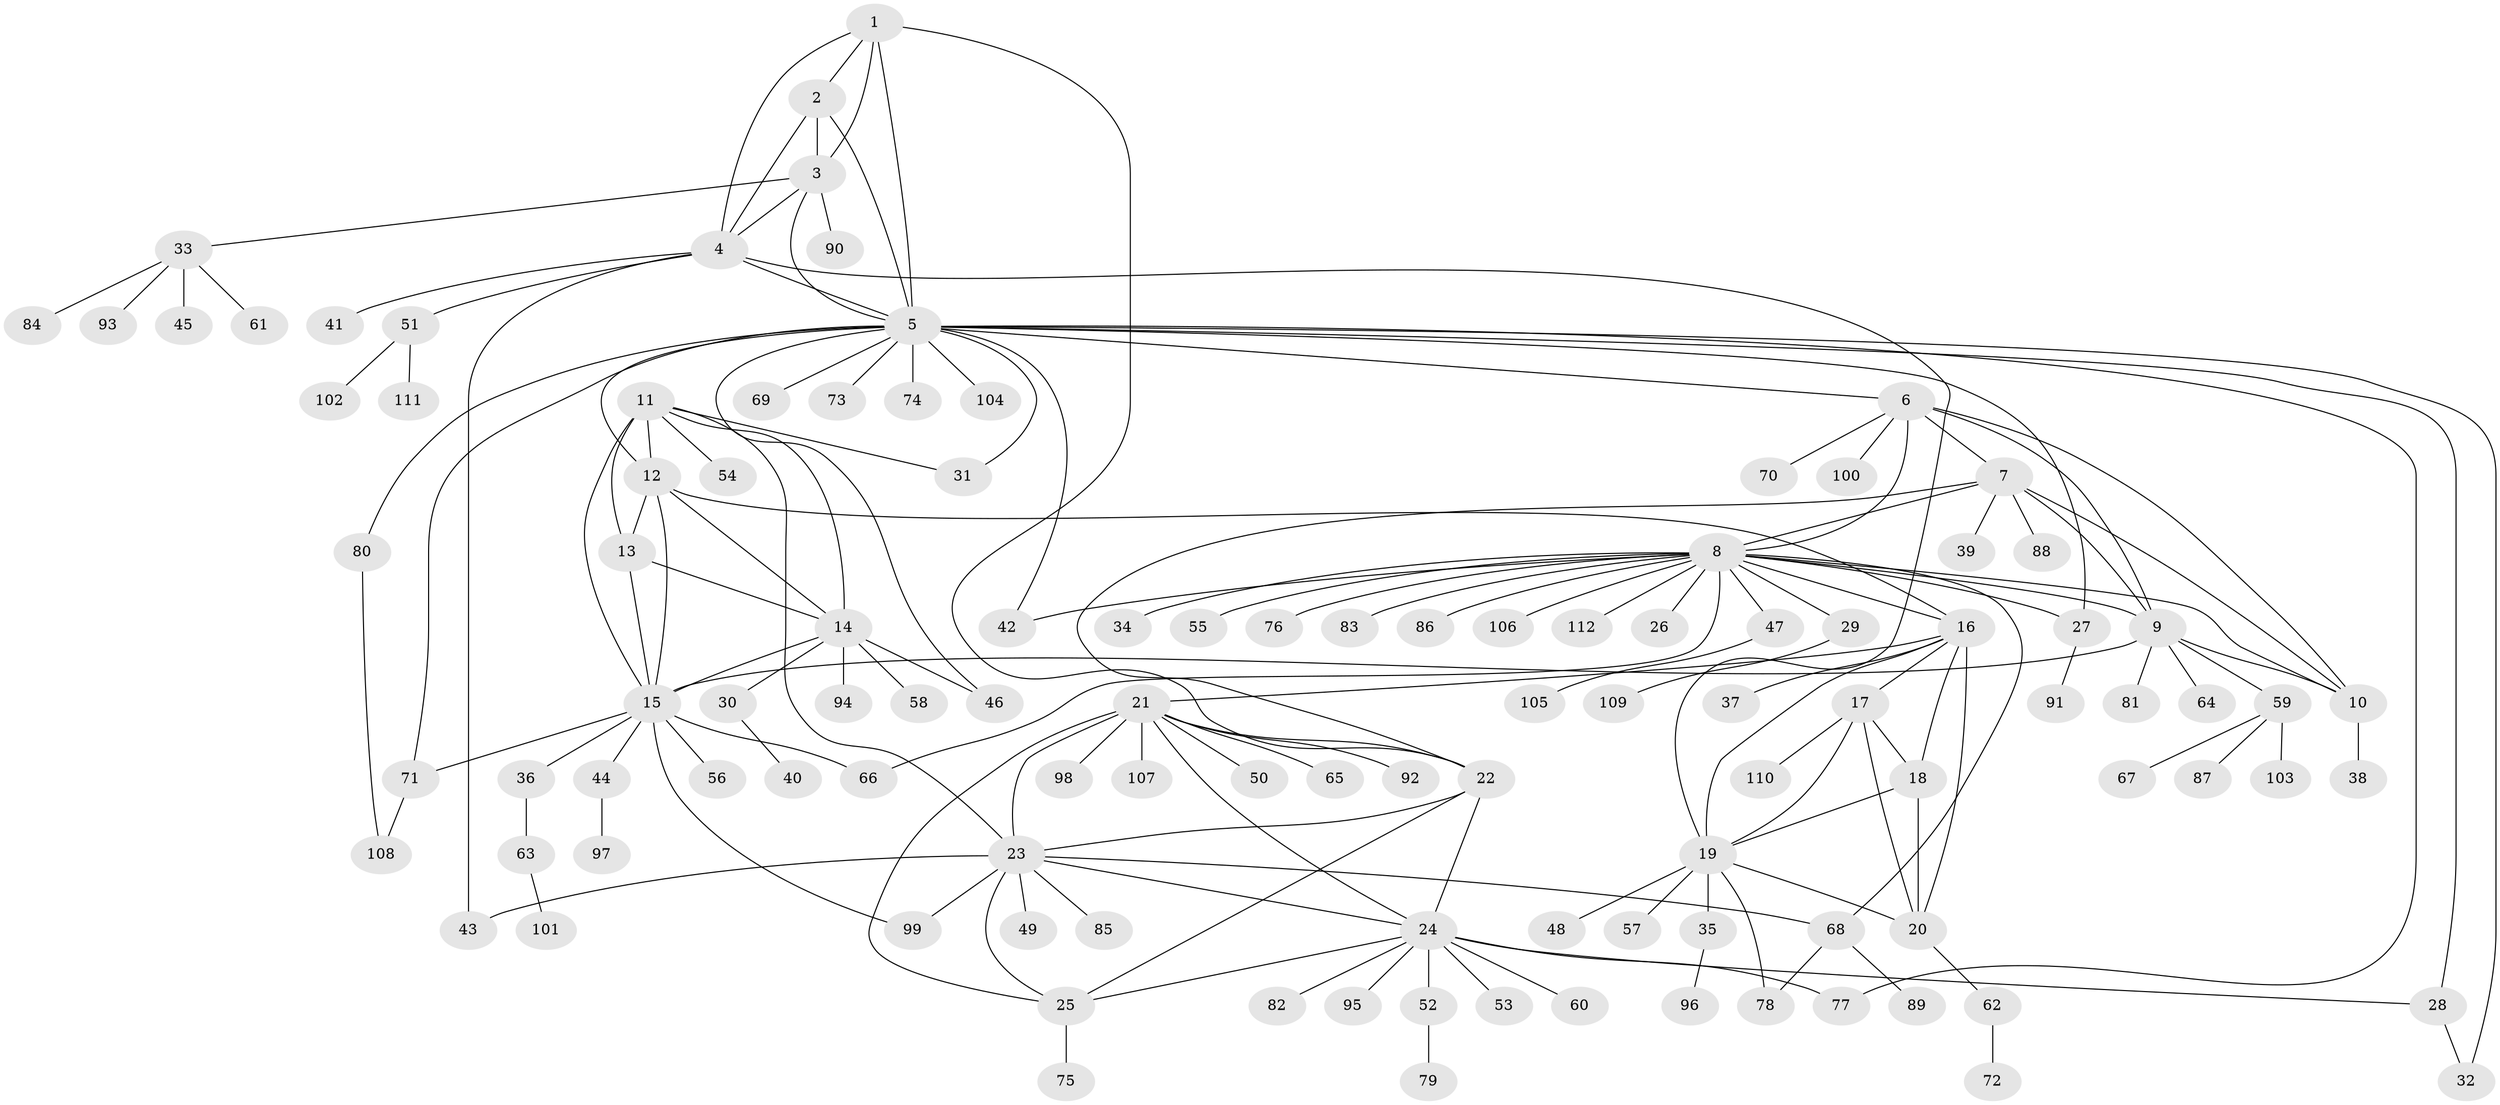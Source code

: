 // Generated by graph-tools (version 1.1) at 2025/11/02/27/25 16:11:34]
// undirected, 112 vertices, 161 edges
graph export_dot {
graph [start="1"]
  node [color=gray90,style=filled];
  1;
  2;
  3;
  4;
  5;
  6;
  7;
  8;
  9;
  10;
  11;
  12;
  13;
  14;
  15;
  16;
  17;
  18;
  19;
  20;
  21;
  22;
  23;
  24;
  25;
  26;
  27;
  28;
  29;
  30;
  31;
  32;
  33;
  34;
  35;
  36;
  37;
  38;
  39;
  40;
  41;
  42;
  43;
  44;
  45;
  46;
  47;
  48;
  49;
  50;
  51;
  52;
  53;
  54;
  55;
  56;
  57;
  58;
  59;
  60;
  61;
  62;
  63;
  64;
  65;
  66;
  67;
  68;
  69;
  70;
  71;
  72;
  73;
  74;
  75;
  76;
  77;
  78;
  79;
  80;
  81;
  82;
  83;
  84;
  85;
  86;
  87;
  88;
  89;
  90;
  91;
  92;
  93;
  94;
  95;
  96;
  97;
  98;
  99;
  100;
  101;
  102;
  103;
  104;
  105;
  106;
  107;
  108;
  109;
  110;
  111;
  112;
  1 -- 2;
  1 -- 3;
  1 -- 4;
  1 -- 5;
  1 -- 22;
  2 -- 3;
  2 -- 4;
  2 -- 5;
  3 -- 4;
  3 -- 5;
  3 -- 33;
  3 -- 90;
  4 -- 5;
  4 -- 19;
  4 -- 41;
  4 -- 43;
  4 -- 51;
  5 -- 6;
  5 -- 12;
  5 -- 27;
  5 -- 28;
  5 -- 31;
  5 -- 32;
  5 -- 42;
  5 -- 46;
  5 -- 69;
  5 -- 71;
  5 -- 73;
  5 -- 74;
  5 -- 77;
  5 -- 80;
  5 -- 104;
  6 -- 7;
  6 -- 8;
  6 -- 9;
  6 -- 10;
  6 -- 70;
  6 -- 100;
  7 -- 8;
  7 -- 9;
  7 -- 10;
  7 -- 22;
  7 -- 39;
  7 -- 88;
  8 -- 9;
  8 -- 10;
  8 -- 16;
  8 -- 26;
  8 -- 27;
  8 -- 29;
  8 -- 34;
  8 -- 42;
  8 -- 47;
  8 -- 55;
  8 -- 66;
  8 -- 68;
  8 -- 76;
  8 -- 83;
  8 -- 86;
  8 -- 106;
  8 -- 112;
  9 -- 10;
  9 -- 15;
  9 -- 59;
  9 -- 64;
  9 -- 81;
  10 -- 38;
  11 -- 12;
  11 -- 13;
  11 -- 14;
  11 -- 15;
  11 -- 23;
  11 -- 31;
  11 -- 54;
  12 -- 13;
  12 -- 14;
  12 -- 15;
  12 -- 16;
  13 -- 14;
  13 -- 15;
  14 -- 15;
  14 -- 30;
  14 -- 46;
  14 -- 58;
  14 -- 94;
  15 -- 36;
  15 -- 44;
  15 -- 56;
  15 -- 66;
  15 -- 71;
  15 -- 99;
  16 -- 17;
  16 -- 18;
  16 -- 19;
  16 -- 20;
  16 -- 21;
  16 -- 37;
  17 -- 18;
  17 -- 19;
  17 -- 20;
  17 -- 110;
  18 -- 19;
  18 -- 20;
  19 -- 20;
  19 -- 35;
  19 -- 48;
  19 -- 57;
  19 -- 78;
  20 -- 62;
  21 -- 22;
  21 -- 23;
  21 -- 24;
  21 -- 25;
  21 -- 50;
  21 -- 65;
  21 -- 92;
  21 -- 98;
  21 -- 107;
  22 -- 23;
  22 -- 24;
  22 -- 25;
  23 -- 24;
  23 -- 25;
  23 -- 43;
  23 -- 49;
  23 -- 68;
  23 -- 85;
  23 -- 99;
  24 -- 25;
  24 -- 28;
  24 -- 52;
  24 -- 53;
  24 -- 60;
  24 -- 77;
  24 -- 82;
  24 -- 95;
  25 -- 75;
  27 -- 91;
  28 -- 32;
  29 -- 109;
  30 -- 40;
  33 -- 45;
  33 -- 61;
  33 -- 84;
  33 -- 93;
  35 -- 96;
  36 -- 63;
  44 -- 97;
  47 -- 105;
  51 -- 102;
  51 -- 111;
  52 -- 79;
  59 -- 67;
  59 -- 87;
  59 -- 103;
  62 -- 72;
  63 -- 101;
  68 -- 78;
  68 -- 89;
  71 -- 108;
  80 -- 108;
}

